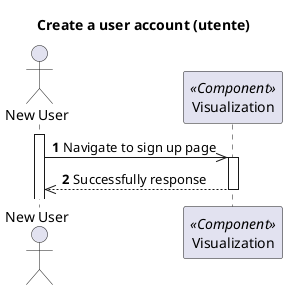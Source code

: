 @startuml
'https://plantuml.com/sequence-diagram

autonumber
skinparam packageStyle rect

title Create a user account (utente)

actor "New User" as NU
participant "Visualization" as MD <<Component>>

activate NU
NU->> MD : Navigate to sign up page

activate MD
NU<<--MD : Successfully response

deactivate MD


@enduml

